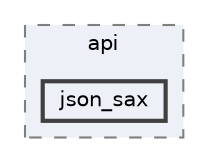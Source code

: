 digraph "/home/ale/sparse-matrix/json/docs/mkdocs/docs/api/json_sax"
{
 // LATEX_PDF_SIZE
  bgcolor="transparent";
  edge [fontname=Helvetica,fontsize=10,labelfontname=Helvetica,labelfontsize=10];
  node [fontname=Helvetica,fontsize=10,shape=box,height=0.2,width=0.4];
  compound=true
  subgraph clusterdir_1cb66216308d3a94698848d80b87715c {
    graph [ bgcolor="#edf0f7", pencolor="grey50", label="api", fontname=Helvetica,fontsize=10 style="filled,dashed", URL="dir_1cb66216308d3a94698848d80b87715c.html",tooltip=""]
  dir_56d70c34b78288b514b2675ee7fbf935 [label="json_sax", fillcolor="#edf0f7", color="grey25", style="filled,bold", URL="dir_56d70c34b78288b514b2675ee7fbf935.html",tooltip=""];
  }
}
